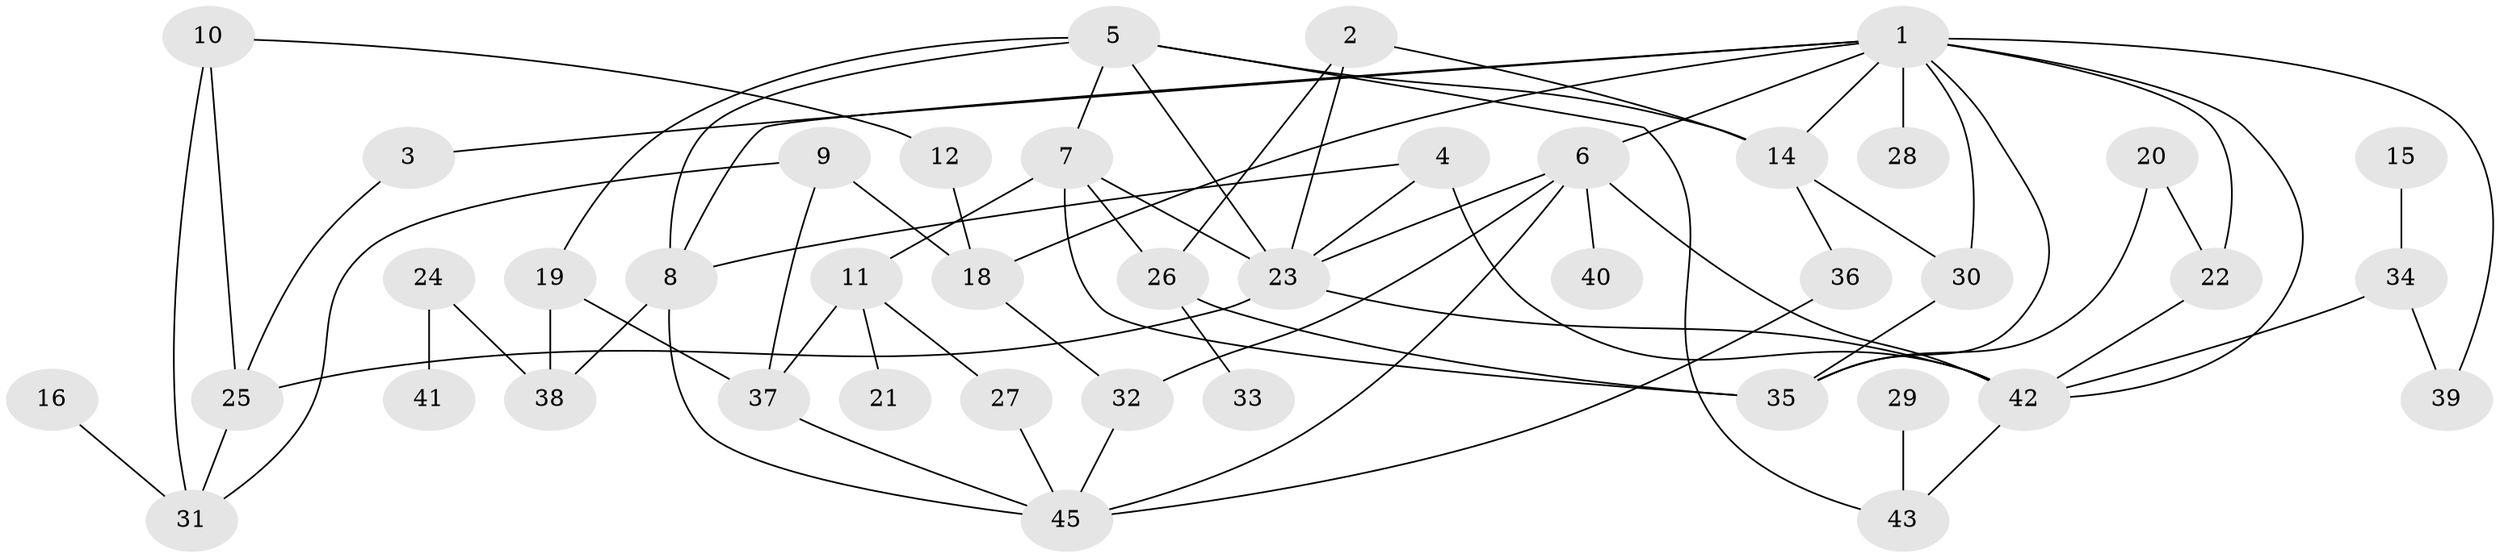 // original degree distribution, {2: 0.25287356321839083, 3: 0.21839080459770116, 1: 0.20689655172413793, 4: 0.1839080459770115, 5: 0.05747126436781609, 0: 0.034482758620689655, 7: 0.022988505747126436, 6: 0.022988505747126436}
// Generated by graph-tools (version 1.1) at 2025/33/03/09/25 02:33:59]
// undirected, 42 vertices, 71 edges
graph export_dot {
graph [start="1"]
  node [color=gray90,style=filled];
  1;
  2;
  3;
  4;
  5;
  6;
  7;
  8;
  9;
  10;
  11;
  12;
  14;
  15;
  16;
  18;
  19;
  20;
  21;
  22;
  23;
  24;
  25;
  26;
  27;
  28;
  29;
  30;
  31;
  32;
  33;
  34;
  35;
  36;
  37;
  38;
  39;
  40;
  41;
  42;
  43;
  45;
  1 -- 3 [weight=1.0];
  1 -- 6 [weight=1.0];
  1 -- 8 [weight=1.0];
  1 -- 14 [weight=2.0];
  1 -- 18 [weight=1.0];
  1 -- 22 [weight=1.0];
  1 -- 28 [weight=6.0];
  1 -- 30 [weight=1.0];
  1 -- 35 [weight=1.0];
  1 -- 39 [weight=1.0];
  1 -- 42 [weight=1.0];
  2 -- 14 [weight=1.0];
  2 -- 23 [weight=1.0];
  2 -- 26 [weight=1.0];
  3 -- 25 [weight=1.0];
  4 -- 8 [weight=1.0];
  4 -- 23 [weight=1.0];
  4 -- 42 [weight=2.0];
  5 -- 7 [weight=1.0];
  5 -- 8 [weight=1.0];
  5 -- 14 [weight=1.0];
  5 -- 19 [weight=1.0];
  5 -- 23 [weight=1.0];
  5 -- 43 [weight=1.0];
  6 -- 23 [weight=1.0];
  6 -- 32 [weight=1.0];
  6 -- 40 [weight=1.0];
  6 -- 42 [weight=1.0];
  6 -- 45 [weight=1.0];
  7 -- 11 [weight=1.0];
  7 -- 23 [weight=1.0];
  7 -- 26 [weight=2.0];
  7 -- 35 [weight=1.0];
  8 -- 38 [weight=1.0];
  8 -- 45 [weight=1.0];
  9 -- 18 [weight=1.0];
  9 -- 31 [weight=1.0];
  9 -- 37 [weight=1.0];
  10 -- 12 [weight=1.0];
  10 -- 25 [weight=2.0];
  10 -- 31 [weight=1.0];
  11 -- 21 [weight=1.0];
  11 -- 27 [weight=1.0];
  11 -- 37 [weight=1.0];
  12 -- 18 [weight=1.0];
  14 -- 30 [weight=1.0];
  14 -- 36 [weight=2.0];
  15 -- 34 [weight=1.0];
  16 -- 31 [weight=1.0];
  18 -- 32 [weight=1.0];
  19 -- 37 [weight=1.0];
  19 -- 38 [weight=1.0];
  20 -- 22 [weight=1.0];
  20 -- 35 [weight=1.0];
  22 -- 42 [weight=1.0];
  23 -- 25 [weight=1.0];
  23 -- 42 [weight=1.0];
  24 -- 38 [weight=1.0];
  24 -- 41 [weight=1.0];
  25 -- 31 [weight=1.0];
  26 -- 33 [weight=1.0];
  26 -- 35 [weight=1.0];
  27 -- 45 [weight=1.0];
  29 -- 43 [weight=1.0];
  30 -- 35 [weight=1.0];
  32 -- 45 [weight=1.0];
  34 -- 39 [weight=1.0];
  34 -- 42 [weight=1.0];
  36 -- 45 [weight=1.0];
  37 -- 45 [weight=1.0];
  42 -- 43 [weight=1.0];
}
